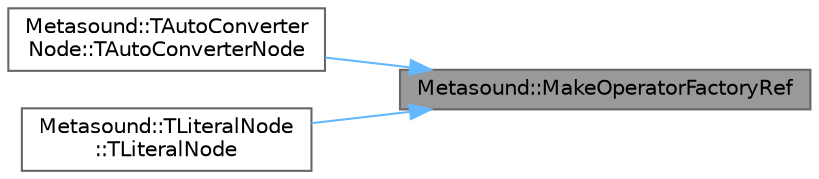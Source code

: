 digraph "Metasound::MakeOperatorFactoryRef"
{
 // INTERACTIVE_SVG=YES
 // LATEX_PDF_SIZE
  bgcolor="transparent";
  edge [fontname=Helvetica,fontsize=10,labelfontname=Helvetica,labelfontsize=10];
  node [fontname=Helvetica,fontsize=10,shape=box,height=0.2,width=0.4];
  rankdir="RL";
  Node1 [id="Node000001",label="Metasound::MakeOperatorFactoryRef",height=0.2,width=0.4,color="gray40", fillcolor="grey60", style="filled", fontcolor="black",tooltip="Convenience function for making operator factory references."];
  Node1 -> Node2 [id="edge1_Node000001_Node000002",dir="back",color="steelblue1",style="solid",tooltip=" "];
  Node2 [id="Node000002",label="Metasound::TAutoConverter\lNode::TAutoConverterNode",height=0.2,width=0.4,color="grey40", fillcolor="white", style="filled",URL="$df/d47/classMetasound_1_1TAutoConverterNode.html#a13ff18736766e90cdcabfb2357b1408f",tooltip=" "];
  Node1 -> Node3 [id="edge2_Node000001_Node000003",dir="back",color="steelblue1",style="solid",tooltip=" "];
  Node3 [id="Node000003",label="Metasound::TLiteralNode\l::TLiteralNode",height=0.2,width=0.4,color="grey40", fillcolor="white", style="filled",URL="$d2/d27/classMetasound_1_1TLiteralNode.html#a5ab0b0ed770beff36f7ee268561329df",tooltip=" "];
}
